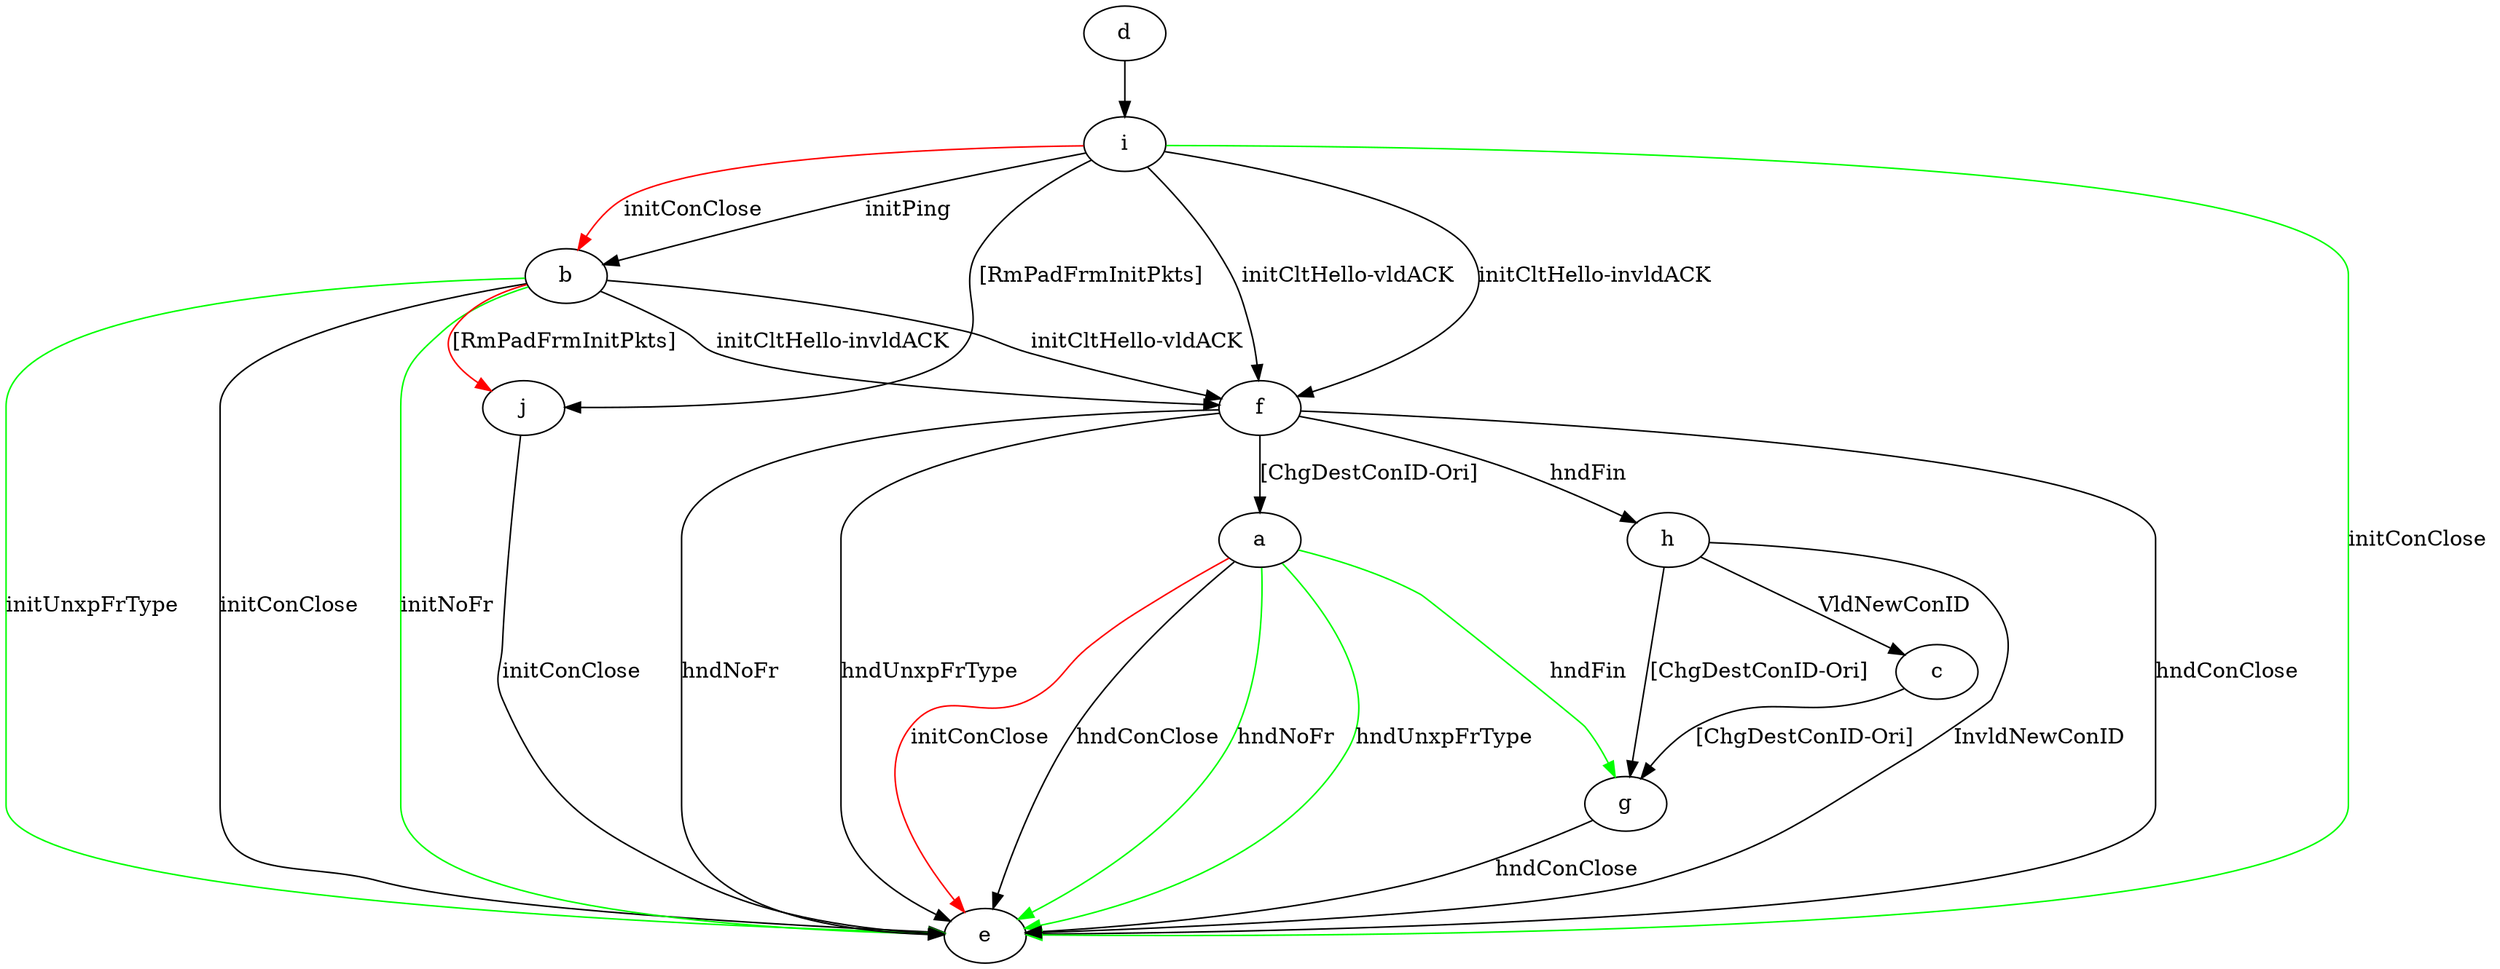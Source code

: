 digraph "" {
	a -> e	[key=0,
		label="hndConClose "];
	a -> e	[key=1,
		color=green,
		label="hndNoFr "];
	a -> e	[key=2,
		color=green,
		label="hndUnxpFrType "];
	a -> e	[key=3,
		color=red,
		label="initConClose "];
	a -> g	[key=0,
		color=green,
		label="hndFin "];
	b -> e	[key=0,
		label="initConClose "];
	b -> e	[key=1,
		color=green,
		label="initNoFr "];
	b -> e	[key=2,
		color=green,
		label="initUnxpFrType "];
	b -> f	[key=0,
		label="initCltHello-vldACK "];
	b -> f	[key=1,
		label="initCltHello-invldACK "];
	b -> j	[key=0,
		color=red,
		label="[RmPadFrmInitPkts] "];
	c -> g	[key=0,
		label="[ChgDestConID-Ori] "];
	d -> i	[key=0];
	f -> a	[key=0,
		label="[ChgDestConID-Ori] "];
	f -> e	[key=0,
		label="hndConClose "];
	f -> e	[key=1,
		label="hndNoFr "];
	f -> e	[key=2,
		label="hndUnxpFrType "];
	f -> h	[key=0,
		label="hndFin "];
	g -> e	[key=0,
		label="hndConClose "];
	h -> c	[key=0,
		label="VldNewConID "];
	h -> e	[key=0,
		label="InvldNewConID "];
	h -> g	[key=0,
		label="[ChgDestConID-Ori] "];
	i -> b	[key=0,
		label="initPing "];
	i -> b	[key=1,
		color=red,
		label="initConClose "];
	i -> e	[key=0,
		color=green,
		label="initConClose "];
	i -> f	[key=0,
		label="initCltHello-vldACK "];
	i -> f	[key=1,
		label="initCltHello-invldACK "];
	i -> j	[key=0,
		label="[RmPadFrmInitPkts] "];
	j -> e	[key=0,
		label="initConClose "];
}
